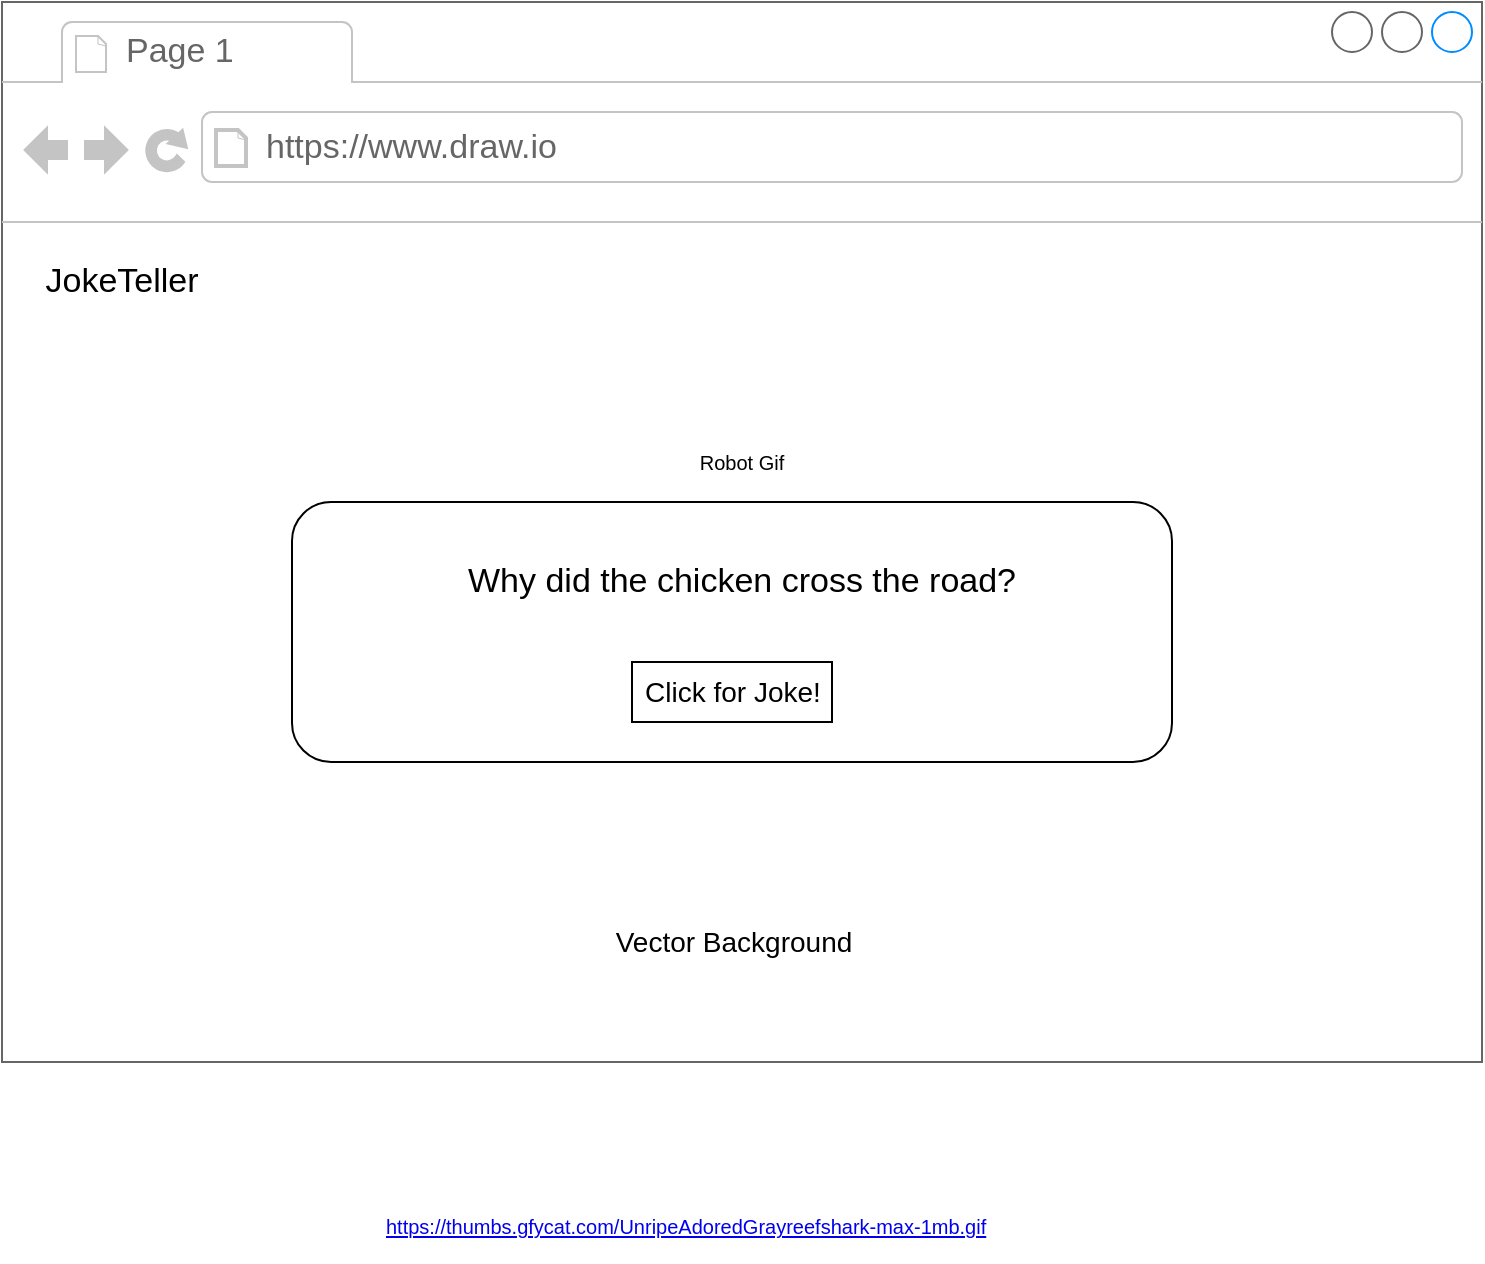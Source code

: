<mxfile version="13.6.2" type="device" pages="2"><diagram id="Qx7go2Cq_Zq8xFyYT7z0" name="Landing-Page"><mxGraphModel dx="1089" dy="810" grid="1" gridSize="10" guides="1" tooltips="1" connect="1" arrows="1" fold="1" page="1" pageScale="1" pageWidth="850" pageHeight="1100" math="0" shadow="0"><root><mxCell id="0"/><mxCell id="1" parent="0"/><mxCell id="fLOp1UpMQ6TRjuGXtHFd-1" value="" style="strokeWidth=1;shadow=0;dashed=0;align=center;html=1;shape=mxgraph.mockup.containers.browserWindow;rSize=0;strokeColor=#666666;strokeColor2=#008cff;strokeColor3=#c4c4c4;mainText=,;recursiveResize=0;" vertex="1" parent="1"><mxGeometry x="60" y="90" width="740" height="530" as="geometry"/></mxCell><mxCell id="fLOp1UpMQ6TRjuGXtHFd-2" value="Page 1" style="strokeWidth=1;shadow=0;dashed=0;align=center;html=1;shape=mxgraph.mockup.containers.anchor;fontSize=17;fontColor=#666666;align=left;" vertex="1" parent="fLOp1UpMQ6TRjuGXtHFd-1"><mxGeometry x="60" y="12" width="110" height="26" as="geometry"/></mxCell><mxCell id="fLOp1UpMQ6TRjuGXtHFd-3" value="https://www.draw.io" style="strokeWidth=1;shadow=0;dashed=0;align=center;html=1;shape=mxgraph.mockup.containers.anchor;rSize=0;fontSize=17;fontColor=#666666;align=left;" vertex="1" parent="fLOp1UpMQ6TRjuGXtHFd-1"><mxGeometry x="130" y="60" width="250" height="26" as="geometry"/></mxCell><mxCell id="fLOp1UpMQ6TRjuGXtHFd-4" value="JokeTeller" style="text;html=1;strokeColor=none;fillColor=none;align=center;verticalAlign=middle;whiteSpace=wrap;rounded=0;fontSize=17;" vertex="1" parent="fLOp1UpMQ6TRjuGXtHFd-1"><mxGeometry x="40" y="130" width="40" height="20" as="geometry"/></mxCell><mxCell id="fLOp1UpMQ6TRjuGXtHFd-5" value="" style="rounded=1;whiteSpace=wrap;html=1;fontSize=17;" vertex="1" parent="fLOp1UpMQ6TRjuGXtHFd-1"><mxGeometry x="145" y="250" width="440" height="130" as="geometry"/></mxCell><mxCell id="fLOp1UpMQ6TRjuGXtHFd-6" value="Why did the chicken cross the road?" style="text;html=1;strokeColor=none;fillColor=none;align=center;verticalAlign=middle;whiteSpace=wrap;rounded=0;fontSize=17;" vertex="1" parent="fLOp1UpMQ6TRjuGXtHFd-1"><mxGeometry x="175" y="280" width="390" height="20" as="geometry"/></mxCell><mxCell id="fLOp1UpMQ6TRjuGXtHFd-7" value="" style="rounded=0;whiteSpace=wrap;html=1;fontSize=17;" vertex="1" parent="fLOp1UpMQ6TRjuGXtHFd-1"><mxGeometry x="315" y="330" width="100" height="30" as="geometry"/></mxCell><mxCell id="fLOp1UpMQ6TRjuGXtHFd-8" value="Click for Joke!" style="text;html=1;strokeColor=none;fillColor=none;align=center;verticalAlign=middle;whiteSpace=wrap;rounded=0;fontSize=14;" vertex="1" parent="fLOp1UpMQ6TRjuGXtHFd-1"><mxGeometry x="293" y="335" width="145" height="20" as="geometry"/></mxCell><mxCell id="fLOp1UpMQ6TRjuGXtHFd-9" value="Vector Background" style="text;html=1;strokeColor=none;fillColor=none;align=center;verticalAlign=middle;whiteSpace=wrap;rounded=0;fontSize=14;" vertex="1" parent="fLOp1UpMQ6TRjuGXtHFd-1"><mxGeometry x="275.5" y="460" width="180" height="20" as="geometry"/></mxCell><mxCell id="x0PBWYAq3rJIBMuJvuwB-1" value="Robot Gif" style="text;html=1;strokeColor=none;fillColor=none;align=center;verticalAlign=middle;whiteSpace=wrap;rounded=0;fontSize=10;" vertex="1" parent="fLOp1UpMQ6TRjuGXtHFd-1"><mxGeometry x="335" y="220" width="70" height="20" as="geometry"/></mxCell><mxCell id="x0PBWYAq3rJIBMuJvuwB-2" value="&lt;a href=&quot;https://thumbs.gfycat.com/UnripeAdoredGrayreefshark-max-1mb.gif&quot;&gt;https://thumbs.gfycat.com/UnripeAdoredGrayreefshark-max-1mb.gif&lt;/a&gt;" style="text;whiteSpace=wrap;html=1;fontSize=10;" vertex="1" parent="1"><mxGeometry x="250" y="690" width="330" height="30" as="geometry"/></mxCell></root></mxGraphModel></diagram><diagram id="fvyWMufsCqsaxCO7pgz1" name="On-Click"><mxGraphModel dx="1089" dy="810" grid="1" gridSize="10" guides="1" tooltips="1" connect="1" arrows="1" fold="1" page="1" pageScale="1" pageWidth="850" pageHeight="1100" math="0" shadow="0"><root><mxCell id="qnYMtg_dsVo1WmMvxkhT-0"/><mxCell id="qnYMtg_dsVo1WmMvxkhT-1" parent="qnYMtg_dsVo1WmMvxkhT-0"/><mxCell id="EzMmj7Rf156XeuqrIPEw-0" value="" style="strokeWidth=1;shadow=0;dashed=0;align=center;html=1;shape=mxgraph.mockup.containers.browserWindow;rSize=0;strokeColor=#666666;strokeColor2=#008cff;strokeColor3=#c4c4c4;mainText=,;recursiveResize=0;" vertex="1" parent="qnYMtg_dsVo1WmMvxkhT-1"><mxGeometry x="60" y="80" width="740" height="530" as="geometry"/></mxCell><mxCell id="EzMmj7Rf156XeuqrIPEw-1" value="Page 1" style="strokeWidth=1;shadow=0;dashed=0;align=center;html=1;shape=mxgraph.mockup.containers.anchor;fontSize=17;fontColor=#666666;align=left;" vertex="1" parent="EzMmj7Rf156XeuqrIPEw-0"><mxGeometry x="60" y="12" width="110" height="26" as="geometry"/></mxCell><mxCell id="EzMmj7Rf156XeuqrIPEw-2" value="https://www.draw.io" style="strokeWidth=1;shadow=0;dashed=0;align=center;html=1;shape=mxgraph.mockup.containers.anchor;rSize=0;fontSize=17;fontColor=#666666;align=left;" vertex="1" parent="EzMmj7Rf156XeuqrIPEw-0"><mxGeometry x="130" y="60" width="250" height="26" as="geometry"/></mxCell><mxCell id="EzMmj7Rf156XeuqrIPEw-3" value="JokeTeller" style="text;html=1;strokeColor=none;fillColor=none;align=center;verticalAlign=middle;whiteSpace=wrap;rounded=0;fontSize=17;" vertex="1" parent="EzMmj7Rf156XeuqrIPEw-0"><mxGeometry x="40" y="130" width="40" height="20" as="geometry"/></mxCell><mxCell id="EzMmj7Rf156XeuqrIPEw-4" value="" style="rounded=1;whiteSpace=wrap;html=1;fontSize=17;" vertex="1" parent="EzMmj7Rf156XeuqrIPEw-0"><mxGeometry x="145" y="250" width="440" height="130" as="geometry"/></mxCell><mxCell id="EzMmj7Rf156XeuqrIPEw-5" value="To get to the other side" style="text;html=1;strokeColor=none;fillColor=none;align=center;verticalAlign=middle;whiteSpace=wrap;rounded=0;fontSize=17;" vertex="1" parent="EzMmj7Rf156XeuqrIPEw-0"><mxGeometry x="175" y="280" width="390" height="20" as="geometry"/></mxCell><mxCell id="EzMmj7Rf156XeuqrIPEw-6" value="" style="rounded=0;whiteSpace=wrap;html=1;fontSize=17;" vertex="1" parent="EzMmj7Rf156XeuqrIPEw-0"><mxGeometry x="315" y="330" width="100" height="30" as="geometry"/></mxCell><mxCell id="EzMmj7Rf156XeuqrIPEw-7" value="Click for a new Joke!" style="text;html=1;strokeColor=none;fillColor=none;align=center;verticalAlign=middle;whiteSpace=wrap;rounded=0;fontSize=10;" vertex="1" parent="EzMmj7Rf156XeuqrIPEw-0"><mxGeometry x="293" y="335" width="145" height="20" as="geometry"/></mxCell><mxCell id="EzMmj7Rf156XeuqrIPEw-8" value="Vector Background" style="text;html=1;strokeColor=none;fillColor=none;align=center;verticalAlign=middle;whiteSpace=wrap;rounded=0;fontSize=14;" vertex="1" parent="EzMmj7Rf156XeuqrIPEw-0"><mxGeometry x="275.5" y="170" width="180" height="20" as="geometry"/></mxCell></root></mxGraphModel></diagram></mxfile>